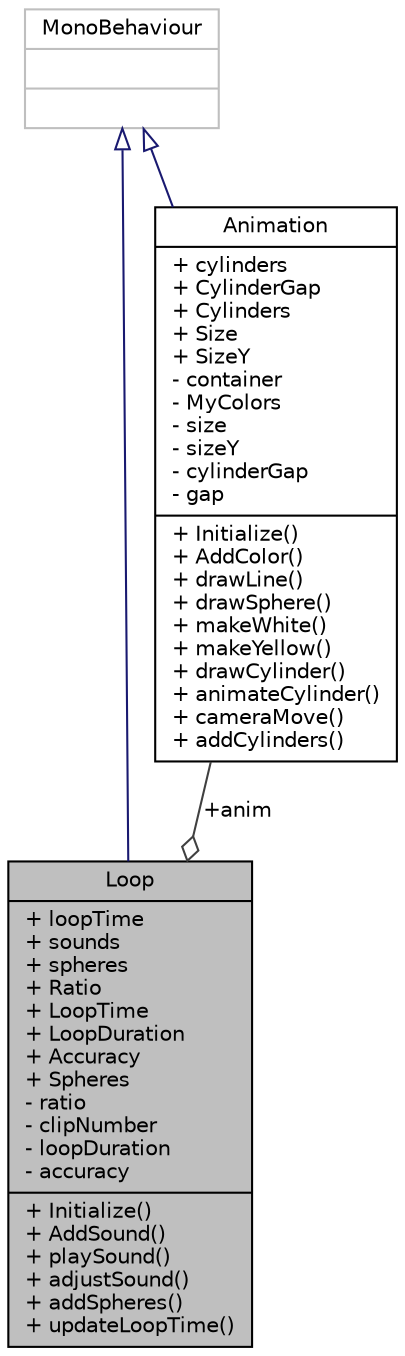 digraph "Loop"
{
  edge [fontname="Helvetica",fontsize="10",labelfontname="Helvetica",labelfontsize="10"];
  node [fontname="Helvetica",fontsize="10",shape=record];
  Node1 [label="{Loop\n|+ loopTime\l+ sounds\l+ spheres\l+ Ratio\l+ LoopTime\l+ LoopDuration\l+ Accuracy\l+ Spheres\l- ratio\l- clipNumber\l- loopDuration\l- accuracy\l|+ Initialize()\l+ AddSound()\l+ playSound()\l+ adjustSound()\l+ addSpheres()\l+ updateLoopTime()\l}",height=0.2,width=0.4,color="black", fillcolor="grey75", style="filled", fontcolor="black"];
  Node2 -> Node1 [dir="back",color="midnightblue",fontsize="10",style="solid",arrowtail="onormal",fontname="Helvetica"];
  Node2 [label="{MonoBehaviour\n||}",height=0.2,width=0.4,color="grey75", fillcolor="white", style="filled"];
  Node3 -> Node1 [color="grey25",fontsize="10",style="solid",label=" +anim" ,arrowhead="odiamond",fontname="Helvetica"];
  Node3 [label="{Animation\n|+ cylinders\l+ CylinderGap\l+ Cylinders\l+ Size\l+ SizeY\l- container\l- MyColors\l- size\l- sizeY\l- cylinderGap\l- gap\l|+ Initialize()\l+ AddColor()\l+ drawLine()\l+ drawSphere()\l+ makeWhite()\l+ makeYellow()\l+ drawCylinder()\l+ animateCylinder()\l+ cameraMove()\l+ addCylinders()\l}",height=0.2,width=0.4,color="black", fillcolor="white", style="filled",URL="$class_animation.html",tooltip="Cette classe implémente la partie graphique de l&#39;application. Elle permet d&#39;instancier des cylindres ..."];
  Node2 -> Node3 [dir="back",color="midnightblue",fontsize="10",style="solid",arrowtail="onormal",fontname="Helvetica"];
}
